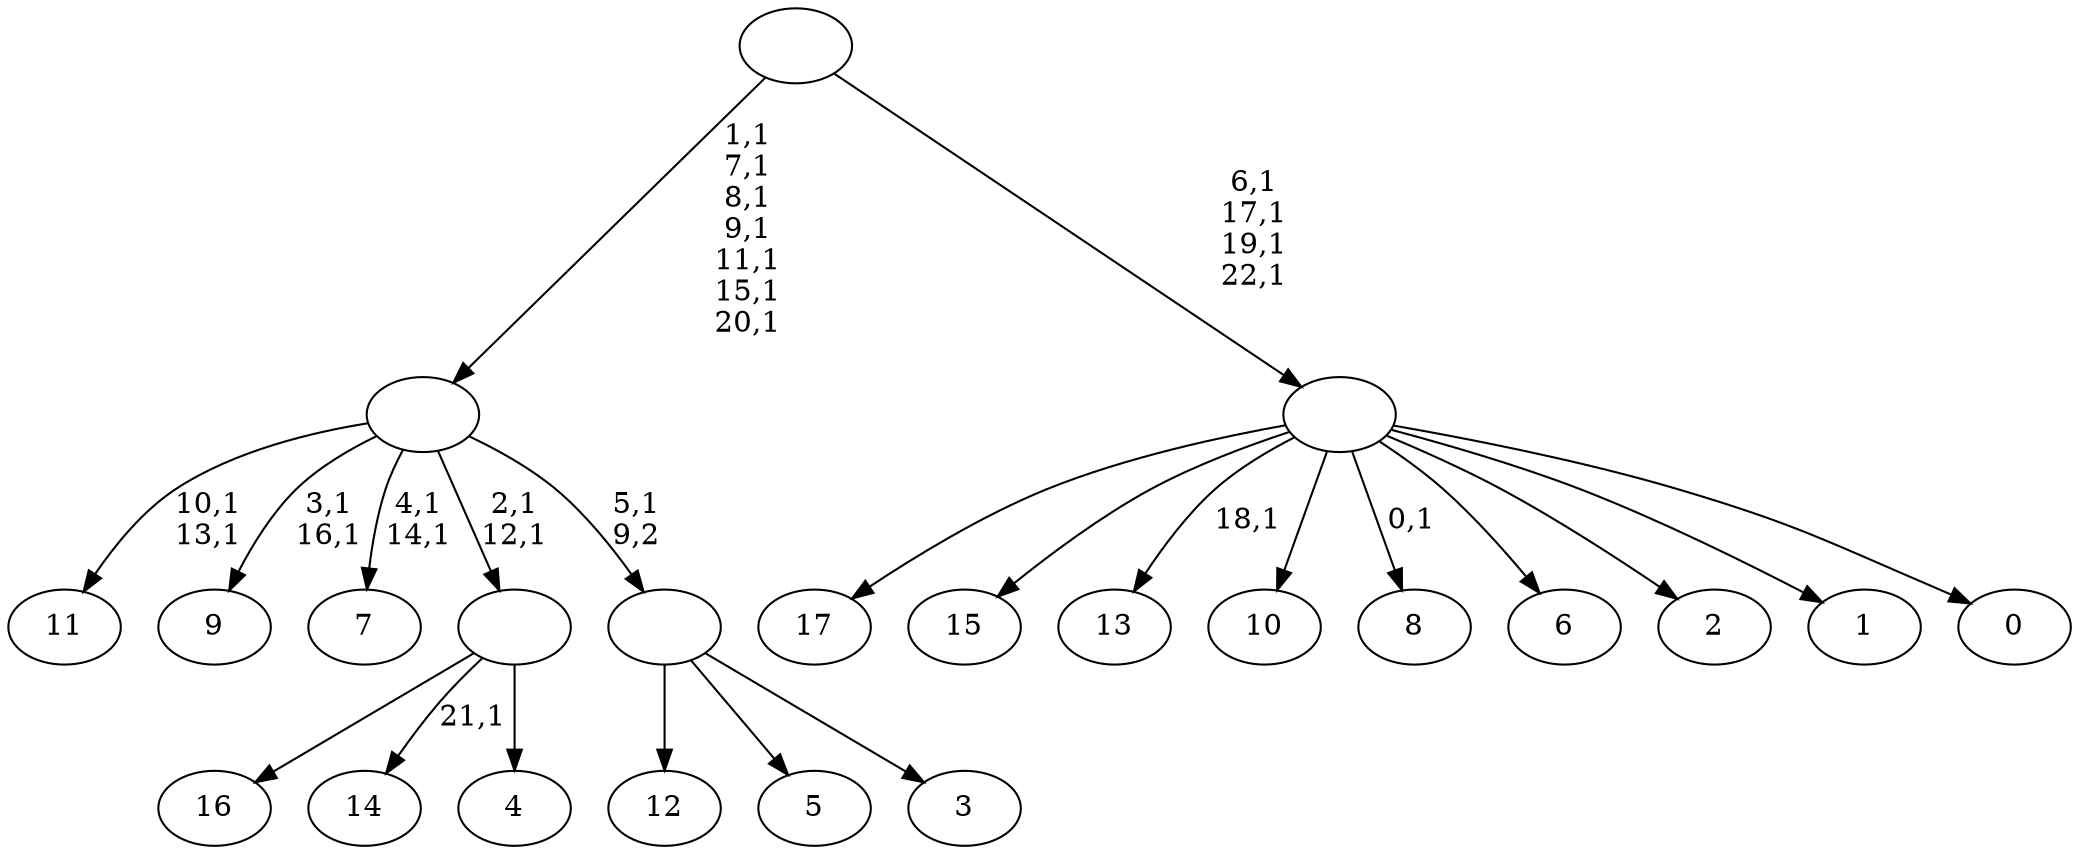 digraph T {
	41 [label="17"]
	40 [label="16"]
	39 [label="15"]
	38 [label="14"]
	36 [label="13"]
	34 [label="12"]
	33 [label="11"]
	30 [label="10"]
	29 [label="9"]
	26 [label="8"]
	24 [label="7"]
	21 [label="6"]
	20 [label="5"]
	19 [label="4"]
	18 [label=""]
	16 [label="3"]
	15 [label=""]
	14 [label=""]
	7 [label="2"]
	6 [label="1"]
	5 [label="0"]
	4 [label=""]
	0 [label=""]
	18 -> 38 [label="21,1"]
	18 -> 40 [label=""]
	18 -> 19 [label=""]
	15 -> 34 [label=""]
	15 -> 20 [label=""]
	15 -> 16 [label=""]
	14 -> 18 [label="2,1\n12,1"]
	14 -> 24 [label="4,1\n14,1"]
	14 -> 29 [label="3,1\n16,1"]
	14 -> 33 [label="10,1\n13,1"]
	14 -> 15 [label="5,1\n9,2"]
	4 -> 26 [label="0,1"]
	4 -> 36 [label="18,1"]
	4 -> 41 [label=""]
	4 -> 39 [label=""]
	4 -> 30 [label=""]
	4 -> 21 [label=""]
	4 -> 7 [label=""]
	4 -> 6 [label=""]
	4 -> 5 [label=""]
	0 -> 4 [label="6,1\n17,1\n19,1\n22,1"]
	0 -> 14 [label="1,1\n7,1\n8,1\n9,1\n11,1\n15,1\n20,1"]
}
